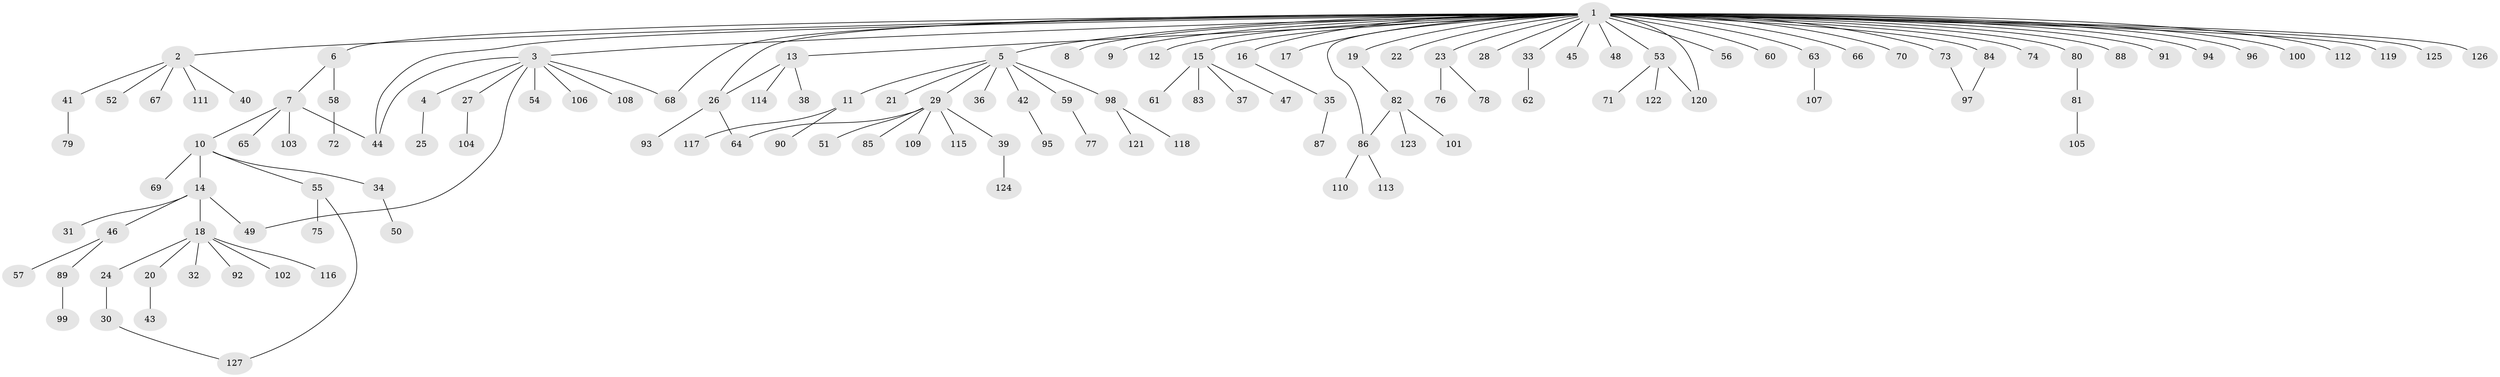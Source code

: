 // coarse degree distribution, {35: 0.013157894736842105, 1: 0.8157894736842105, 7: 0.013157894736842105, 9: 0.013157894736842105, 2: 0.09210526315789473, 5: 0.02631578947368421, 12: 0.013157894736842105, 3: 0.013157894736842105}
// Generated by graph-tools (version 1.1) at 2025/51/03/04/25 21:51:05]
// undirected, 127 vertices, 136 edges
graph export_dot {
graph [start="1"]
  node [color=gray90,style=filled];
  1;
  2;
  3;
  4;
  5;
  6;
  7;
  8;
  9;
  10;
  11;
  12;
  13;
  14;
  15;
  16;
  17;
  18;
  19;
  20;
  21;
  22;
  23;
  24;
  25;
  26;
  27;
  28;
  29;
  30;
  31;
  32;
  33;
  34;
  35;
  36;
  37;
  38;
  39;
  40;
  41;
  42;
  43;
  44;
  45;
  46;
  47;
  48;
  49;
  50;
  51;
  52;
  53;
  54;
  55;
  56;
  57;
  58;
  59;
  60;
  61;
  62;
  63;
  64;
  65;
  66;
  67;
  68;
  69;
  70;
  71;
  72;
  73;
  74;
  75;
  76;
  77;
  78;
  79;
  80;
  81;
  82;
  83;
  84;
  85;
  86;
  87;
  88;
  89;
  90;
  91;
  92;
  93;
  94;
  95;
  96;
  97;
  98;
  99;
  100;
  101;
  102;
  103;
  104;
  105;
  106;
  107;
  108;
  109;
  110;
  111;
  112;
  113;
  114;
  115;
  116;
  117;
  118;
  119;
  120;
  121;
  122;
  123;
  124;
  125;
  126;
  127;
  1 -- 2;
  1 -- 3;
  1 -- 5;
  1 -- 6;
  1 -- 8;
  1 -- 9;
  1 -- 12;
  1 -- 13;
  1 -- 15;
  1 -- 16;
  1 -- 17;
  1 -- 19;
  1 -- 22;
  1 -- 23;
  1 -- 26;
  1 -- 28;
  1 -- 33;
  1 -- 44;
  1 -- 45;
  1 -- 48;
  1 -- 53;
  1 -- 56;
  1 -- 60;
  1 -- 63;
  1 -- 66;
  1 -- 68;
  1 -- 70;
  1 -- 73;
  1 -- 74;
  1 -- 80;
  1 -- 84;
  1 -- 86;
  1 -- 88;
  1 -- 91;
  1 -- 94;
  1 -- 96;
  1 -- 100;
  1 -- 112;
  1 -- 119;
  1 -- 120;
  1 -- 125;
  1 -- 126;
  2 -- 40;
  2 -- 41;
  2 -- 52;
  2 -- 67;
  2 -- 111;
  3 -- 4;
  3 -- 27;
  3 -- 44;
  3 -- 49;
  3 -- 54;
  3 -- 68;
  3 -- 106;
  3 -- 108;
  4 -- 25;
  5 -- 11;
  5 -- 21;
  5 -- 29;
  5 -- 36;
  5 -- 42;
  5 -- 59;
  5 -- 98;
  6 -- 7;
  6 -- 58;
  7 -- 10;
  7 -- 44;
  7 -- 65;
  7 -- 103;
  10 -- 14;
  10 -- 34;
  10 -- 55;
  10 -- 69;
  11 -- 90;
  11 -- 117;
  13 -- 26;
  13 -- 38;
  13 -- 114;
  14 -- 18;
  14 -- 31;
  14 -- 46;
  14 -- 49;
  15 -- 37;
  15 -- 47;
  15 -- 61;
  15 -- 83;
  16 -- 35;
  18 -- 20;
  18 -- 24;
  18 -- 32;
  18 -- 92;
  18 -- 102;
  18 -- 116;
  19 -- 82;
  20 -- 43;
  23 -- 76;
  23 -- 78;
  24 -- 30;
  26 -- 64;
  26 -- 93;
  27 -- 104;
  29 -- 39;
  29 -- 51;
  29 -- 64;
  29 -- 85;
  29 -- 109;
  29 -- 115;
  30 -- 127;
  33 -- 62;
  34 -- 50;
  35 -- 87;
  39 -- 124;
  41 -- 79;
  42 -- 95;
  46 -- 57;
  46 -- 89;
  53 -- 71;
  53 -- 120;
  53 -- 122;
  55 -- 75;
  55 -- 127;
  58 -- 72;
  59 -- 77;
  63 -- 107;
  73 -- 97;
  80 -- 81;
  81 -- 105;
  82 -- 86;
  82 -- 101;
  82 -- 123;
  84 -- 97;
  86 -- 110;
  86 -- 113;
  89 -- 99;
  98 -- 118;
  98 -- 121;
}
